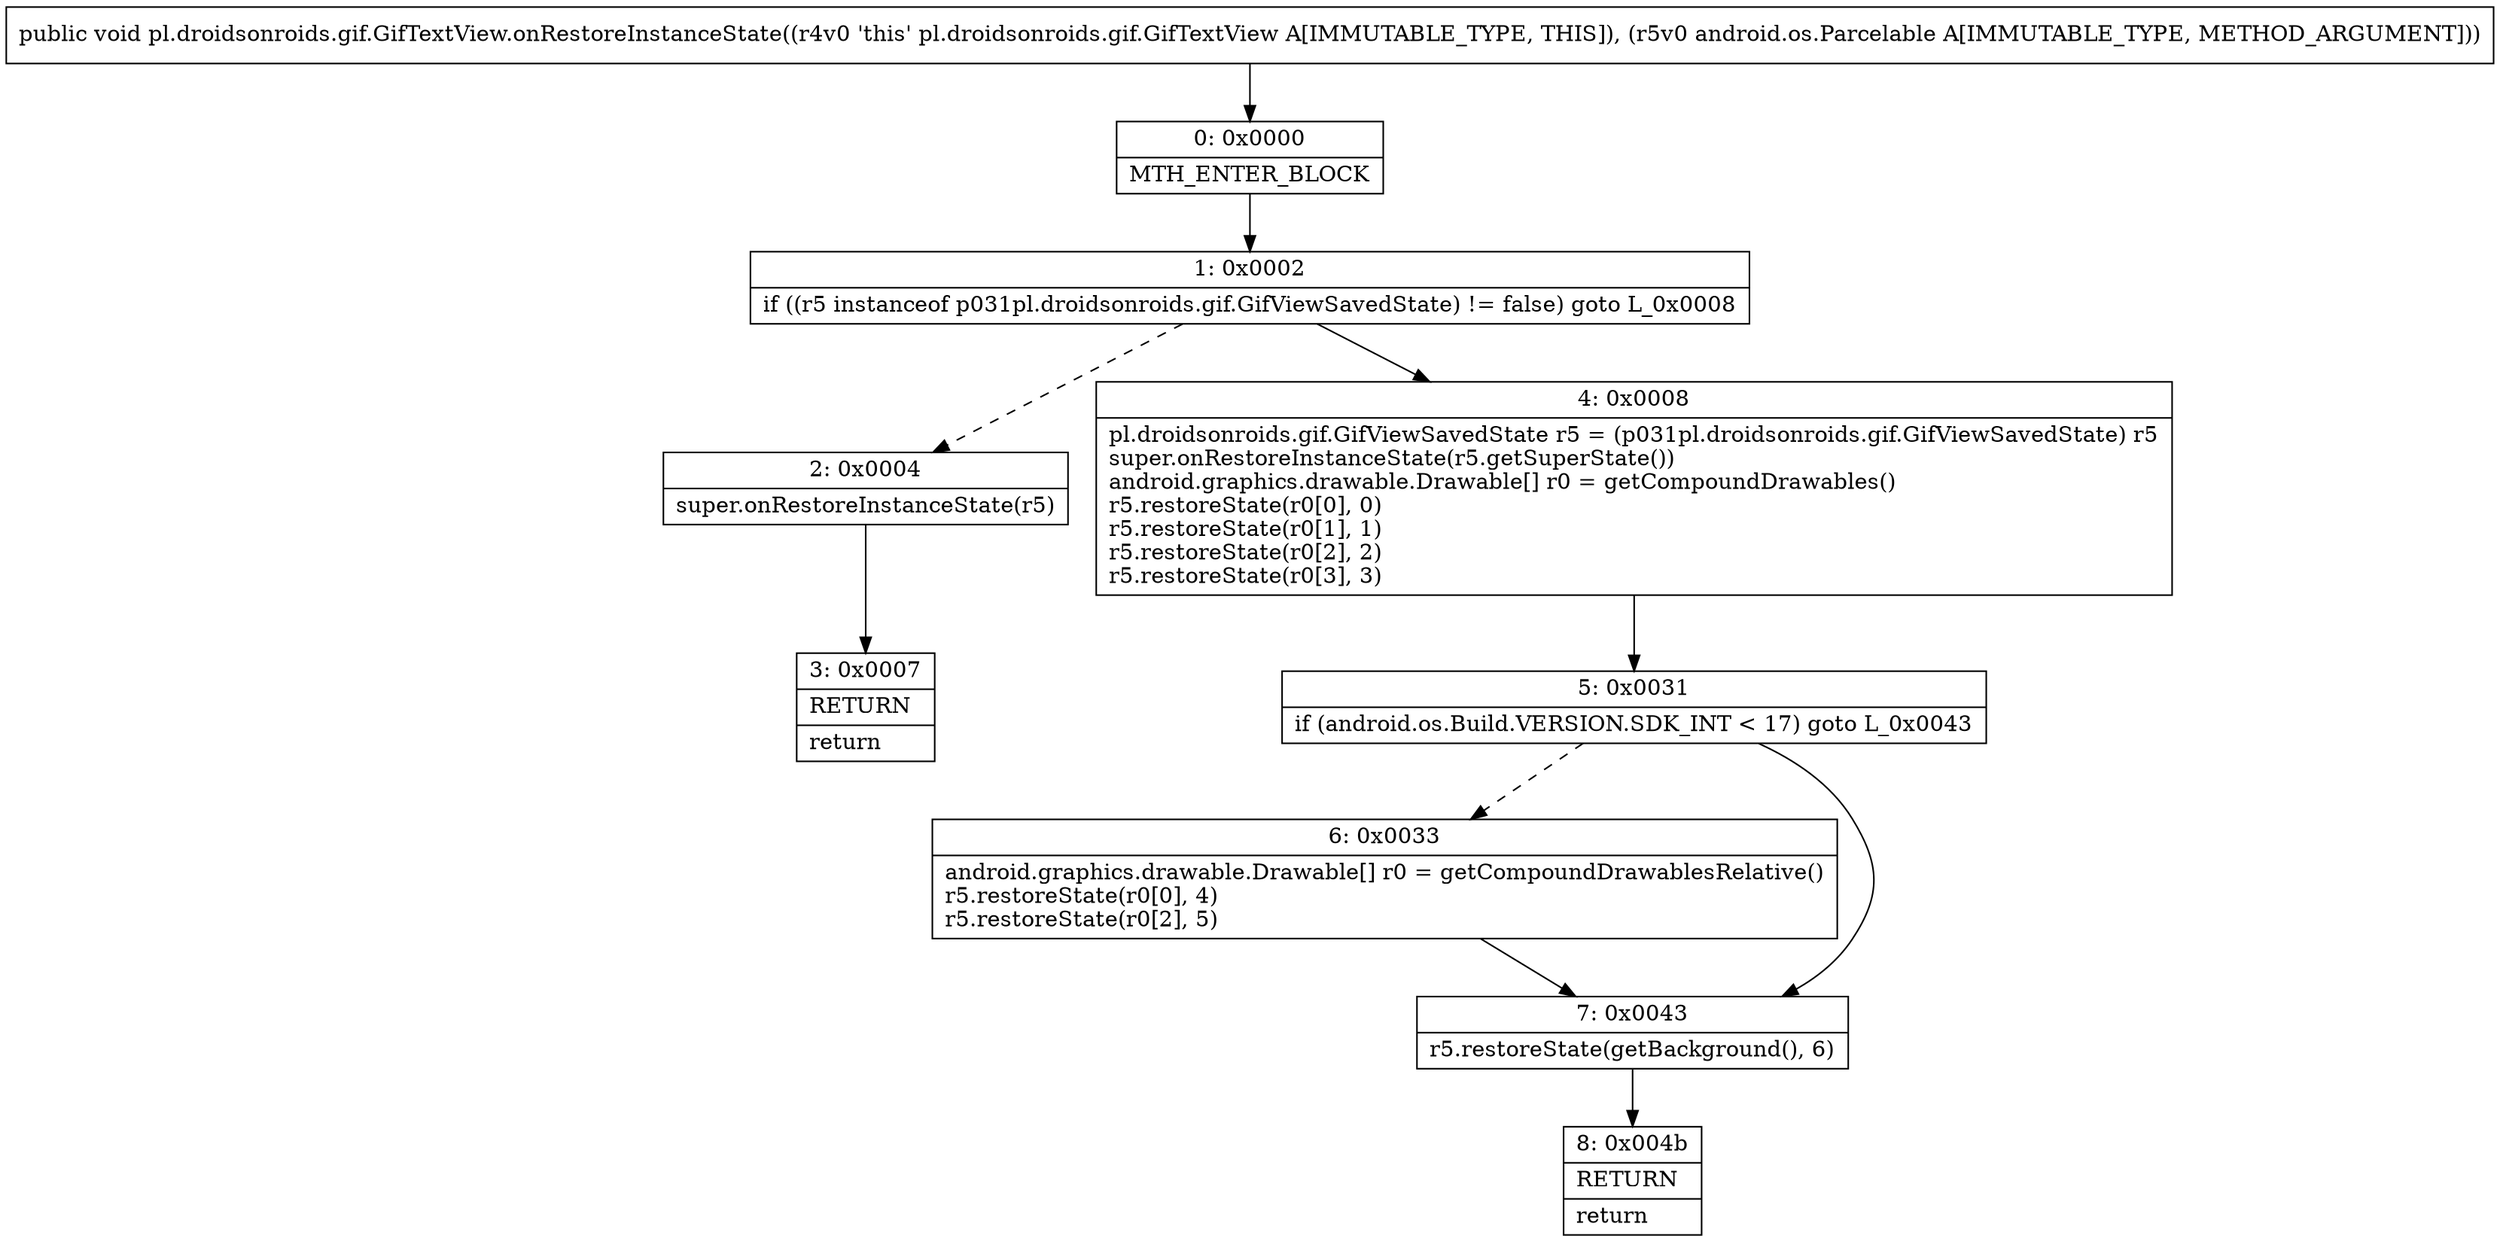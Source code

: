 digraph "CFG forpl.droidsonroids.gif.GifTextView.onRestoreInstanceState(Landroid\/os\/Parcelable;)V" {
Node_0 [shape=record,label="{0\:\ 0x0000|MTH_ENTER_BLOCK\l}"];
Node_1 [shape=record,label="{1\:\ 0x0002|if ((r5 instanceof p031pl.droidsonroids.gif.GifViewSavedState) != false) goto L_0x0008\l}"];
Node_2 [shape=record,label="{2\:\ 0x0004|super.onRestoreInstanceState(r5)\l}"];
Node_3 [shape=record,label="{3\:\ 0x0007|RETURN\l|return\l}"];
Node_4 [shape=record,label="{4\:\ 0x0008|pl.droidsonroids.gif.GifViewSavedState r5 = (p031pl.droidsonroids.gif.GifViewSavedState) r5\lsuper.onRestoreInstanceState(r5.getSuperState())\landroid.graphics.drawable.Drawable[] r0 = getCompoundDrawables()\lr5.restoreState(r0[0], 0)\lr5.restoreState(r0[1], 1)\lr5.restoreState(r0[2], 2)\lr5.restoreState(r0[3], 3)\l}"];
Node_5 [shape=record,label="{5\:\ 0x0031|if (android.os.Build.VERSION.SDK_INT \< 17) goto L_0x0043\l}"];
Node_6 [shape=record,label="{6\:\ 0x0033|android.graphics.drawable.Drawable[] r0 = getCompoundDrawablesRelative()\lr5.restoreState(r0[0], 4)\lr5.restoreState(r0[2], 5)\l}"];
Node_7 [shape=record,label="{7\:\ 0x0043|r5.restoreState(getBackground(), 6)\l}"];
Node_8 [shape=record,label="{8\:\ 0x004b|RETURN\l|return\l}"];
MethodNode[shape=record,label="{public void pl.droidsonroids.gif.GifTextView.onRestoreInstanceState((r4v0 'this' pl.droidsonroids.gif.GifTextView A[IMMUTABLE_TYPE, THIS]), (r5v0 android.os.Parcelable A[IMMUTABLE_TYPE, METHOD_ARGUMENT])) }"];
MethodNode -> Node_0;
Node_0 -> Node_1;
Node_1 -> Node_2[style=dashed];
Node_1 -> Node_4;
Node_2 -> Node_3;
Node_4 -> Node_5;
Node_5 -> Node_6[style=dashed];
Node_5 -> Node_7;
Node_6 -> Node_7;
Node_7 -> Node_8;
}

